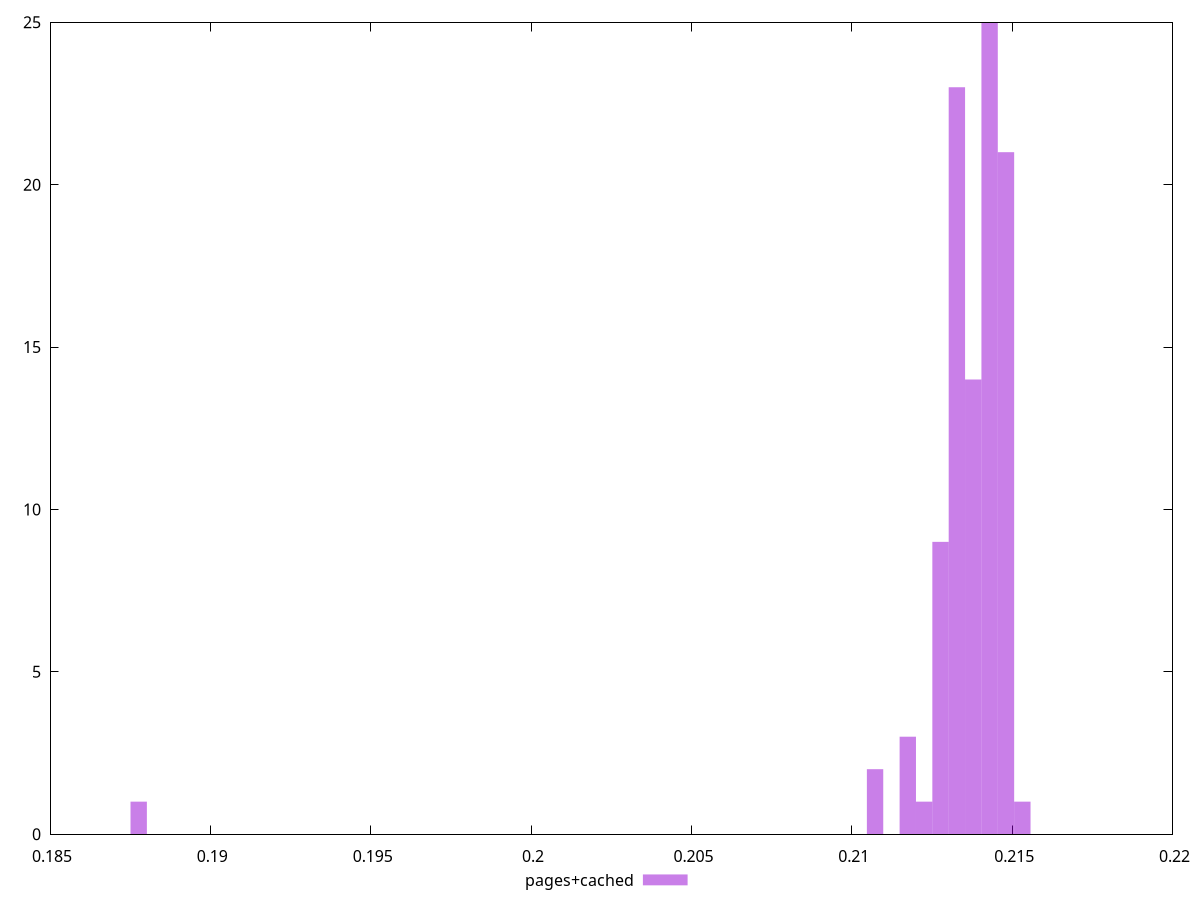 $_pagesCached <<EOF
0.18776545626218874 1
0.21327706716737743 23
0.21072590607685857 2
0.21378729938548122 14
0.2117463705130661 3
0.21480776382168876 21
0.21276683494927365 9
0.21429753160358497 25
0.2122566027311699 1
0.21531799603979251 1
EOF
set key outside below
set terminal pngcairo
set output "report_00006_2020-11-02T20-21-41.718Z/interactive/pages+cached//hist.png"
set yrange [0:25]
set boxwidth 0.0005102322181037738
set style fill transparent solid 0.5 noborder
plot $_pagesCached title "pages+cached" with boxes ,